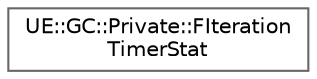 digraph "Graphical Class Hierarchy"
{
 // INTERACTIVE_SVG=YES
 // LATEX_PDF_SIZE
  bgcolor="transparent";
  edge [fontname=Helvetica,fontsize=10,labelfontname=Helvetica,labelfontsize=10];
  node [fontname=Helvetica,fontsize=10,shape=box,height=0.2,width=0.4];
  rankdir="LR";
  Node0 [id="Node000000",label="UE::GC::Private::FIteration\lTimerStat",height=0.2,width=0.4,color="grey40", fillcolor="white", style="filled",URL="$d0/de7/structUE_1_1GC_1_1Private_1_1FIterationTimerStat.html",tooltip=" "];
}
